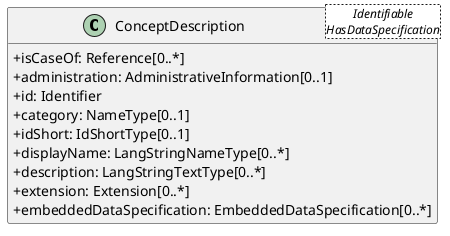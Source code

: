@startuml
skinparam classAttributeIconSize 0
hide methods

class ConceptDescription<Identifiable\nHasDataSpecification> {
  +isCaseOf: Reference[0..*] 
  +administration: AdministrativeInformation[0..1] 
  +id: Identifier 
  +category: NameType[0..1] 
  +idShort: IdShortType[0..1] 
  +displayName: LangStringNameType[0..*] 
  +description: LangStringTextType[0..*] 
  +extension: Extension[0..*] 
  +embeddedDataSpecification: EmbeddedDataSpecification[0..*] 
}
@enduml